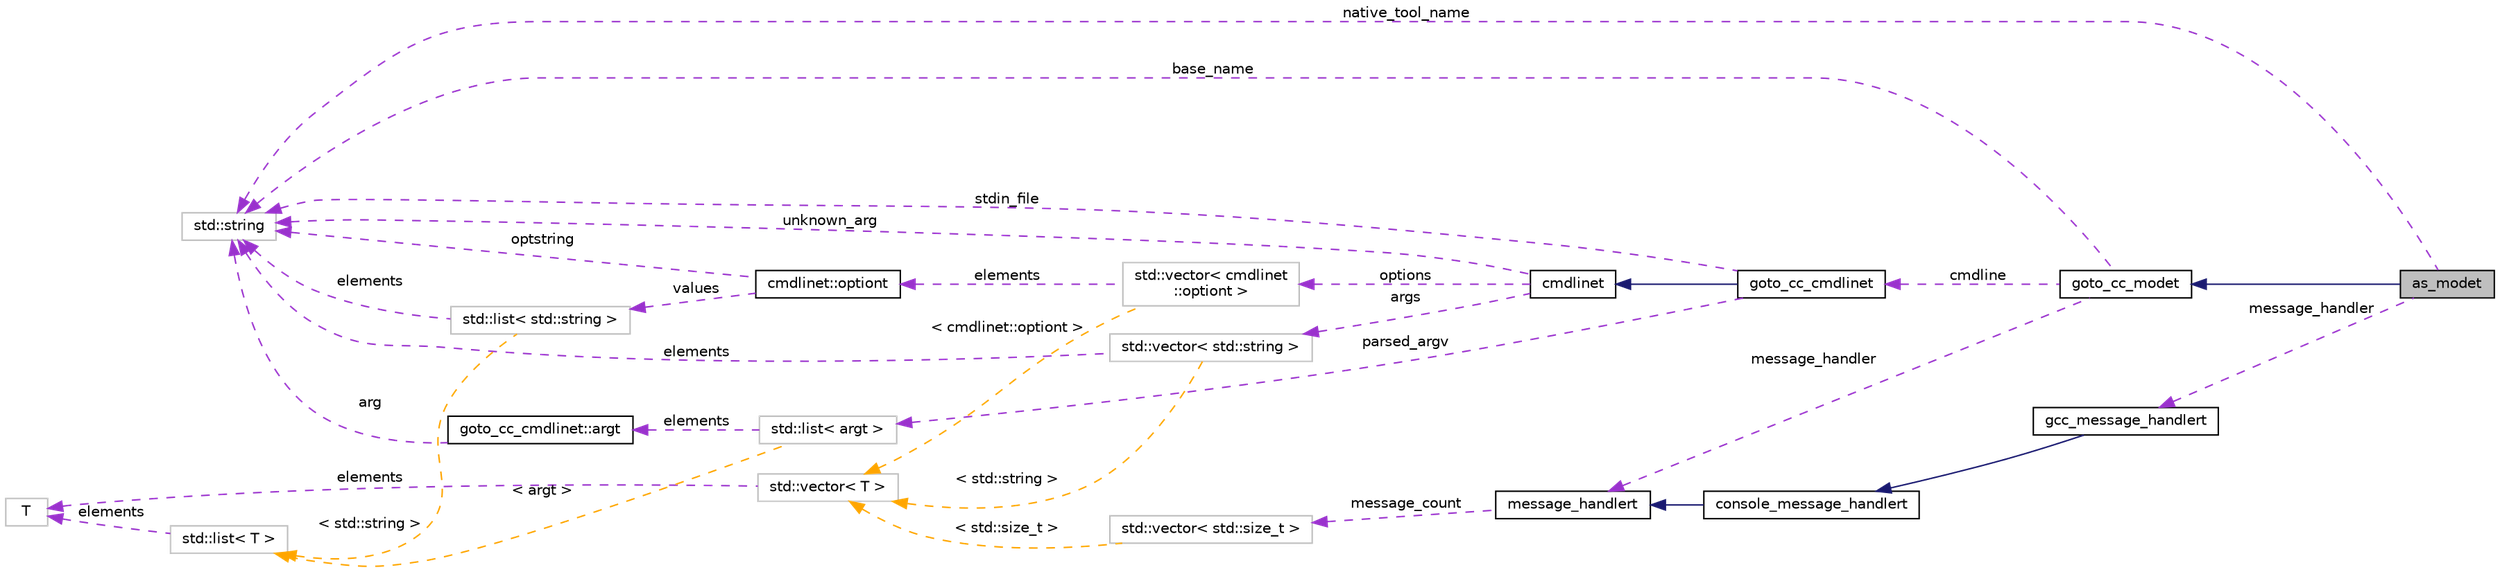 digraph "as_modet"
{
 // LATEX_PDF_SIZE
  bgcolor="transparent";
  edge [fontname="Helvetica",fontsize="10",labelfontname="Helvetica",labelfontsize="10"];
  node [fontname="Helvetica",fontsize="10",shape=record];
  rankdir="LR";
  Node1 [label="as_modet",height=0.2,width=0.4,color="black", fillcolor="grey75", style="filled", fontcolor="black",tooltip=" "];
  Node2 -> Node1 [dir="back",color="midnightblue",fontsize="10",style="solid",fontname="Helvetica"];
  Node2 [label="goto_cc_modet",height=0.2,width=0.4,color="black",URL="$classgoto__cc__modet.html",tooltip=" "];
  Node3 -> Node2 [dir="back",color="darkorchid3",fontsize="10",style="dashed",label=" message_handler" ,fontname="Helvetica"];
  Node3 [label="message_handlert",height=0.2,width=0.4,color="black",URL="$classmessage__handlert.html",tooltip=" "];
  Node4 -> Node3 [dir="back",color="darkorchid3",fontsize="10",style="dashed",label=" message_count" ,fontname="Helvetica"];
  Node4 [label="std::vector\< std::size_t \>",height=0.2,width=0.4,color="grey75",tooltip=" "];
  Node5 -> Node4 [dir="back",color="orange",fontsize="10",style="dashed",label=" \< std::size_t \>" ,fontname="Helvetica"];
  Node5 [label="std::vector\< T \>",height=0.2,width=0.4,color="grey75",tooltip="STL class."];
  Node6 -> Node5 [dir="back",color="darkorchid3",fontsize="10",style="dashed",label=" elements" ,fontname="Helvetica"];
  Node6 [label="T",height=0.2,width=0.4,color="grey75",tooltip=" "];
  Node7 -> Node2 [dir="back",color="darkorchid3",fontsize="10",style="dashed",label=" cmdline" ,fontname="Helvetica"];
  Node7 [label="goto_cc_cmdlinet",height=0.2,width=0.4,color="black",URL="$classgoto__cc__cmdlinet.html",tooltip=" "];
  Node8 -> Node7 [dir="back",color="midnightblue",fontsize="10",style="solid",fontname="Helvetica"];
  Node8 [label="cmdlinet",height=0.2,width=0.4,color="black",URL="$classcmdlinet.html",tooltip=" "];
  Node9 -> Node8 [dir="back",color="darkorchid3",fontsize="10",style="dashed",label=" options" ,fontname="Helvetica"];
  Node9 [label="std::vector\< cmdlinet\l::optiont \>",height=0.2,width=0.4,color="grey75",tooltip=" "];
  Node10 -> Node9 [dir="back",color="darkorchid3",fontsize="10",style="dashed",label=" elements" ,fontname="Helvetica"];
  Node10 [label="cmdlinet::optiont",height=0.2,width=0.4,color="black",URL="$structcmdlinet_1_1optiont.html",tooltip=" "];
  Node11 -> Node10 [dir="back",color="darkorchid3",fontsize="10",style="dashed",label=" optstring" ,fontname="Helvetica"];
  Node11 [label="std::string",height=0.2,width=0.4,color="grey75",tooltip="STL class."];
  Node13 -> Node10 [dir="back",color="darkorchid3",fontsize="10",style="dashed",label=" values" ,fontname="Helvetica"];
  Node13 [label="std::list\< std::string \>",height=0.2,width=0.4,color="grey75",tooltip=" "];
  Node11 -> Node13 [dir="back",color="darkorchid3",fontsize="10",style="dashed",label=" elements" ,fontname="Helvetica"];
  Node14 -> Node13 [dir="back",color="orange",fontsize="10",style="dashed",label=" \< std::string \>" ,fontname="Helvetica"];
  Node14 [label="std::list\< T \>",height=0.2,width=0.4,color="grey75",tooltip="STL class."];
  Node6 -> Node14 [dir="back",color="darkorchid3",fontsize="10",style="dashed",label=" elements" ,fontname="Helvetica"];
  Node5 -> Node9 [dir="back",color="orange",fontsize="10",style="dashed",label=" \< cmdlinet::optiont \>" ,fontname="Helvetica"];
  Node11 -> Node8 [dir="back",color="darkorchid3",fontsize="10",style="dashed",label=" unknown_arg" ,fontname="Helvetica"];
  Node15 -> Node8 [dir="back",color="darkorchid3",fontsize="10",style="dashed",label=" args" ,fontname="Helvetica"];
  Node15 [label="std::vector\< std::string \>",height=0.2,width=0.4,color="grey75",tooltip=" "];
  Node11 -> Node15 [dir="back",color="darkorchid3",fontsize="10",style="dashed",label=" elements" ,fontname="Helvetica"];
  Node5 -> Node15 [dir="back",color="orange",fontsize="10",style="dashed",label=" \< std::string \>" ,fontname="Helvetica"];
  Node11 -> Node7 [dir="back",color="darkorchid3",fontsize="10",style="dashed",label=" stdin_file" ,fontname="Helvetica"];
  Node16 -> Node7 [dir="back",color="darkorchid3",fontsize="10",style="dashed",label=" parsed_argv" ,fontname="Helvetica"];
  Node16 [label="std::list\< argt \>",height=0.2,width=0.4,color="grey75",tooltip=" "];
  Node17 -> Node16 [dir="back",color="darkorchid3",fontsize="10",style="dashed",label=" elements" ,fontname="Helvetica"];
  Node17 [label="goto_cc_cmdlinet::argt",height=0.2,width=0.4,color="black",URL="$structgoto__cc__cmdlinet_1_1argt.html",tooltip=" "];
  Node11 -> Node17 [dir="back",color="darkorchid3",fontsize="10",style="dashed",label=" arg" ,fontname="Helvetica"];
  Node14 -> Node16 [dir="back",color="orange",fontsize="10",style="dashed",label=" \< argt \>" ,fontname="Helvetica"];
  Node11 -> Node2 [dir="back",color="darkorchid3",fontsize="10",style="dashed",label=" base_name" ,fontname="Helvetica"];
  Node11 -> Node1 [dir="back",color="darkorchid3",fontsize="10",style="dashed",label=" native_tool_name" ,fontname="Helvetica"];
  Node18 -> Node1 [dir="back",color="darkorchid3",fontsize="10",style="dashed",label=" message_handler" ,fontname="Helvetica"];
  Node18 [label="gcc_message_handlert",height=0.2,width=0.4,color="black",URL="$classgcc__message__handlert.html",tooltip=" "];
  Node19 -> Node18 [dir="back",color="midnightblue",fontsize="10",style="solid",fontname="Helvetica"];
  Node19 [label="console_message_handlert",height=0.2,width=0.4,color="black",URL="$classconsole__message__handlert.html",tooltip=" "];
  Node3 -> Node19 [dir="back",color="midnightblue",fontsize="10",style="solid",fontname="Helvetica"];
}
